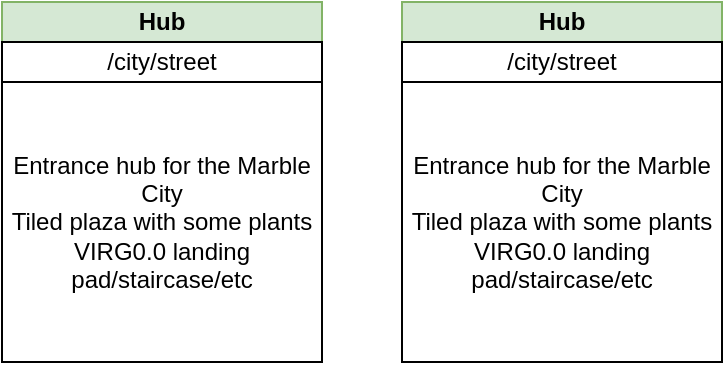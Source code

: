<mxfile version="24.4.9" type="github">
  <diagram name="Page-1" id="w5A8AIrOjMRhdrz0gC7j">
    <mxGraphModel dx="589" dy="292" grid="1" gridSize="10" guides="1" tooltips="1" connect="1" arrows="1" fold="1" page="1" pageScale="1" pageWidth="2000" pageHeight="2000" math="0" shadow="0">
      <root>
        <mxCell id="0" />
        <mxCell id="1" parent="0" />
        <mxCell id="2grYgxtL75VepUmVmND1-1" value="Hub" style="swimlane;whiteSpace=wrap;html=1;startSize=20;fillColor=#d5e8d4;strokeColor=#82b366;" vertex="1" parent="1">
          <mxGeometry x="520" y="420" width="160" height="180" as="geometry" />
        </mxCell>
        <mxCell id="2grYgxtL75VepUmVmND1-4" value="/city/street" style="rounded=0;whiteSpace=wrap;html=1;" vertex="1" parent="2grYgxtL75VepUmVmND1-1">
          <mxGeometry y="20" width="160" height="20" as="geometry" />
        </mxCell>
        <mxCell id="2grYgxtL75VepUmVmND1-3" value="Entrance hub for the Marble City&lt;div&gt;Tiled plaza with some plants&lt;/div&gt;&lt;div&gt;VIRG0.0 landing pad/staircase/etc&lt;/div&gt;" style="rounded=0;whiteSpace=wrap;html=1;" vertex="1" parent="2grYgxtL75VepUmVmND1-1">
          <mxGeometry y="40" width="160" height="140" as="geometry" />
        </mxCell>
        <mxCell id="2grYgxtL75VepUmVmND1-12" value="Hub" style="swimlane;whiteSpace=wrap;html=1;startSize=20;fillColor=#d5e8d4;strokeColor=#82b366;" vertex="1" parent="1">
          <mxGeometry x="720" y="420" width="160" height="180" as="geometry" />
        </mxCell>
        <mxCell id="2grYgxtL75VepUmVmND1-13" value="/city/street" style="rounded=0;whiteSpace=wrap;html=1;" vertex="1" parent="2grYgxtL75VepUmVmND1-12">
          <mxGeometry y="20" width="160" height="20" as="geometry" />
        </mxCell>
        <mxCell id="2grYgxtL75VepUmVmND1-14" value="Entrance hub for the Marble City&lt;div&gt;Tiled plaza with some plants&lt;/div&gt;&lt;div&gt;VIRG0.0 landing pad/staircase/etc&lt;/div&gt;" style="rounded=0;whiteSpace=wrap;html=1;" vertex="1" parent="2grYgxtL75VepUmVmND1-12">
          <mxGeometry y="40" width="160" height="140" as="geometry" />
        </mxCell>
      </root>
    </mxGraphModel>
  </diagram>
</mxfile>
